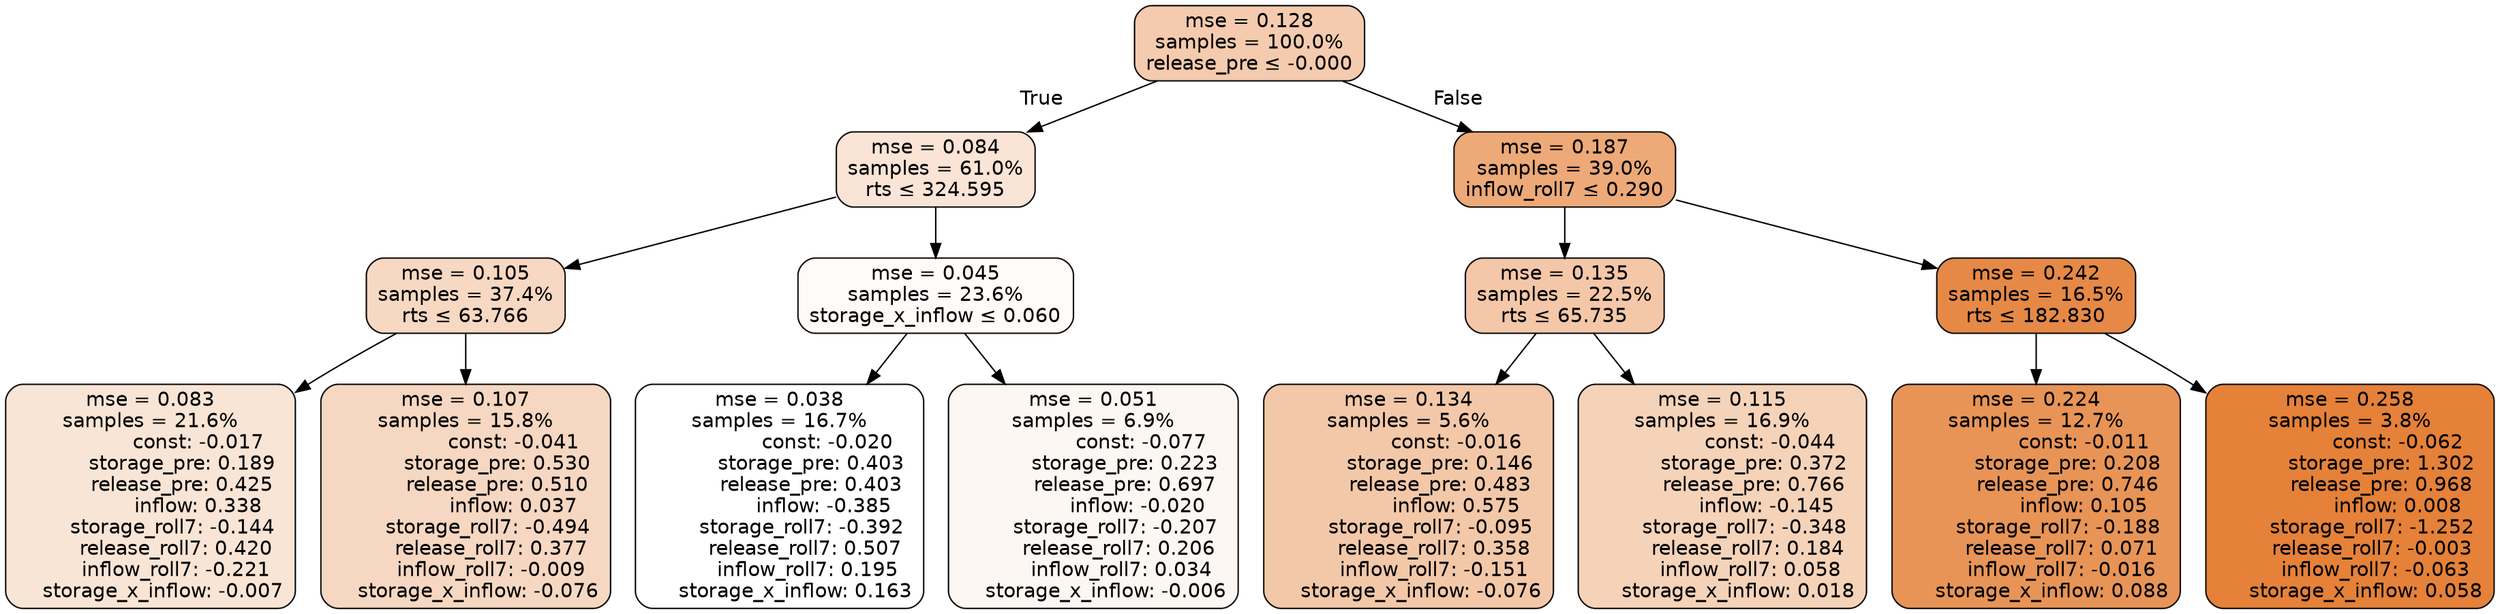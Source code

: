 digraph tree {
bgcolor="transparent"
node [shape=rectangle, style="filled, rounded", color="black", fontname=helvetica] ;
edge [fontname=helvetica] ;
	"0" [label="mse = 0.128
samples = 100.0%
release_pre &le; -0.000", fillcolor="#f4cbae"]
	"1" [label="mse = 0.084
samples = 61.0%
rts &le; 324.595", fillcolor="#f9e4d6"]
	"2" [label="mse = 0.105
samples = 37.4%
rts &le; 63.766", fillcolor="#f7d8c2"]
	"3" [label="mse = 0.083
samples = 21.6%
               const: -0.017
          storage_pre: 0.189
          release_pre: 0.425
               inflow: 0.338
       storage_roll7: -0.144
        release_roll7: 0.420
        inflow_roll7: -0.221
    storage_x_inflow: -0.007", fillcolor="#f9e5d6"]
	"4" [label="mse = 0.107
samples = 15.8%
               const: -0.041
          storage_pre: 0.530
          release_pre: 0.510
               inflow: 0.037
       storage_roll7: -0.494
        release_roll7: 0.377
        inflow_roll7: -0.009
    storage_x_inflow: -0.076", fillcolor="#f6d7c1"]
	"5" [label="mse = 0.045
samples = 23.6%
storage_x_inflow &le; 0.060", fillcolor="#fefbf9"]
	"6" [label="mse = 0.038
samples = 16.7%
               const: -0.020
          storage_pre: 0.403
          release_pre: 0.403
              inflow: -0.385
       storage_roll7: -0.392
        release_roll7: 0.507
         inflow_roll7: 0.195
     storage_x_inflow: 0.163", fillcolor="#ffffff"]
	"7" [label="mse = 0.051
samples = 6.9%
               const: -0.077
          storage_pre: 0.223
          release_pre: 0.697
              inflow: -0.020
       storage_roll7: -0.207
        release_roll7: 0.206
         inflow_roll7: 0.034
    storage_x_inflow: -0.006", fillcolor="#fdf7f3"]
	"8" [label="mse = 0.187
samples = 39.0%
inflow_roll7 &le; 0.290", fillcolor="#eda978"]
	"9" [label="mse = 0.135
samples = 22.5%
rts &le; 65.735", fillcolor="#f3c7a7"]
	"10" [label="mse = 0.134
samples = 5.6%
               const: -0.016
          storage_pre: 0.146
          release_pre: 0.483
               inflow: 0.575
       storage_roll7: -0.095
        release_roll7: 0.358
        inflow_roll7: -0.151
    storage_x_inflow: -0.076", fillcolor="#f3c8a8"]
	"11" [label="mse = 0.115
samples = 16.9%
               const: -0.044
          storage_pre: 0.372
          release_pre: 0.766
              inflow: -0.145
       storage_roll7: -0.348
        release_roll7: 0.184
         inflow_roll7: 0.058
     storage_x_inflow: 0.018", fillcolor="#f5d3b9"]
	"12" [label="mse = 0.242
samples = 16.5%
rts &le; 182.830", fillcolor="#e68947"]
	"13" [label="mse = 0.224
samples = 12.7%
               const: -0.011
          storage_pre: 0.208
          release_pre: 0.746
               inflow: 0.105
       storage_roll7: -0.188
        release_roll7: 0.071
        inflow_roll7: -0.016
     storage_x_inflow: 0.088", fillcolor="#e89457"]
	"14" [label="mse = 0.258
samples = 3.8%
               const: -0.062
          storage_pre: 1.302
          release_pre: 0.968
               inflow: 0.008
       storage_roll7: -1.252
       release_roll7: -0.003
        inflow_roll7: -0.063
     storage_x_inflow: 0.058", fillcolor="#e58139"]

	"0" -> "1" [labeldistance=2.5, labelangle=45, headlabel="True"]
	"1" -> "2"
	"2" -> "3"
	"2" -> "4"
	"1" -> "5"
	"5" -> "6"
	"5" -> "7"
	"0" -> "8" [labeldistance=2.5, labelangle=-45, headlabel="False"]
	"8" -> "9"
	"9" -> "10"
	"9" -> "11"
	"8" -> "12"
	"12" -> "13"
	"12" -> "14"
}